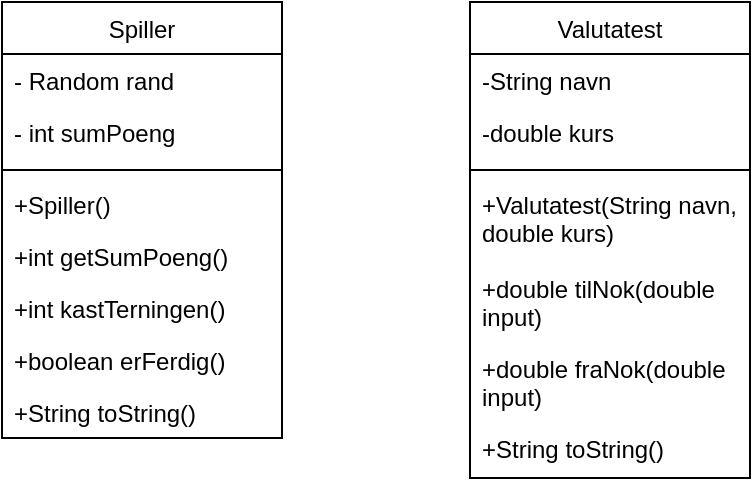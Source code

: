 <mxfile version="13.6.2" type="device"><diagram id="MzhbBEqszzOiRnBGDX3t" name="Page-1"><mxGraphModel dx="542" dy="370" grid="1" gridSize="10" guides="1" tooltips="1" connect="1" arrows="1" fold="1" page="1" pageScale="1" pageWidth="827" pageHeight="1169" math="0" shadow="0"><root><mxCell id="0"/><mxCell id="1" parent="0"/><mxCell id="Q3sbUniHONwACIgPon50-2" value="Spiller" style="swimlane;fontStyle=0;childLayout=stackLayout;horizontal=1;startSize=26;fillColor=none;horizontalStack=0;resizeParent=1;resizeParentMax=0;resizeLast=0;collapsible=1;marginBottom=0;" vertex="1" parent="1"><mxGeometry x="110" y="190" width="140" height="218" as="geometry"/></mxCell><mxCell id="Q3sbUniHONwACIgPon50-3" value="- Random rand" style="text;strokeColor=none;fillColor=none;align=left;verticalAlign=top;spacingLeft=4;spacingRight=4;overflow=hidden;rotatable=0;points=[[0,0.5],[1,0.5]];portConstraint=eastwest;" vertex="1" parent="Q3sbUniHONwACIgPon50-2"><mxGeometry y="26" width="140" height="26" as="geometry"/></mxCell><mxCell id="Q3sbUniHONwACIgPon50-4" value="- int sumPoeng" style="text;fillColor=none;align=left;verticalAlign=top;spacingLeft=4;spacingRight=4;overflow=hidden;rotatable=0;points=[[0,0.5],[1,0.5]];portConstraint=eastwest;" vertex="1" parent="Q3sbUniHONwACIgPon50-2"><mxGeometry y="52" width="140" height="28" as="geometry"/></mxCell><mxCell id="Q3sbUniHONwACIgPon50-11" value="" style="line;strokeWidth=1;fillColor=none;align=left;verticalAlign=middle;spacingTop=-1;spacingLeft=3;spacingRight=3;rotatable=0;labelPosition=right;points=[];portConstraint=eastwest;" vertex="1" parent="Q3sbUniHONwACIgPon50-2"><mxGeometry y="80" width="140" height="8" as="geometry"/></mxCell><mxCell id="Q3sbUniHONwACIgPon50-8" value="+Spiller()" style="text;strokeColor=none;fillColor=none;align=left;verticalAlign=top;spacingLeft=4;spacingRight=4;overflow=hidden;rotatable=0;points=[[0,0.5],[1,0.5]];portConstraint=eastwest;" vertex="1" parent="Q3sbUniHONwACIgPon50-2"><mxGeometry y="88" width="140" height="26" as="geometry"/></mxCell><mxCell id="Q3sbUniHONwACIgPon50-9" value="+int getSumPoeng()" style="text;strokeColor=none;fillColor=none;align=left;verticalAlign=top;spacingLeft=4;spacingRight=4;overflow=hidden;rotatable=0;points=[[0,0.5],[1,0.5]];portConstraint=eastwest;" vertex="1" parent="Q3sbUniHONwACIgPon50-2"><mxGeometry y="114" width="140" height="26" as="geometry"/></mxCell><mxCell id="Q3sbUniHONwACIgPon50-12" value="+int kastTerningen()" style="text;strokeColor=none;fillColor=none;align=left;verticalAlign=top;spacingLeft=4;spacingRight=4;overflow=hidden;rotatable=0;points=[[0,0.5],[1,0.5]];portConstraint=eastwest;" vertex="1" parent="Q3sbUniHONwACIgPon50-2"><mxGeometry y="140" width="140" height="26" as="geometry"/></mxCell><mxCell id="Q3sbUniHONwACIgPon50-13" value="+boolean erFerdig()" style="text;strokeColor=none;fillColor=none;align=left;verticalAlign=top;spacingLeft=4;spacingRight=4;overflow=hidden;rotatable=0;points=[[0,0.5],[1,0.5]];portConstraint=eastwest;" vertex="1" parent="Q3sbUniHONwACIgPon50-2"><mxGeometry y="166" width="140" height="26" as="geometry"/></mxCell><mxCell id="Q3sbUniHONwACIgPon50-14" value="+String toString()" style="text;strokeColor=none;fillColor=none;align=left;verticalAlign=top;spacingLeft=4;spacingRight=4;overflow=hidden;rotatable=0;points=[[0,0.5],[1,0.5]];portConstraint=eastwest;" vertex="1" parent="Q3sbUniHONwACIgPon50-2"><mxGeometry y="192" width="140" height="26" as="geometry"/></mxCell><mxCell id="Q3sbUniHONwACIgPon50-15" value="Valutatest" style="swimlane;fontStyle=0;childLayout=stackLayout;horizontal=1;startSize=26;fillColor=none;horizontalStack=0;resizeParent=1;resizeParentMax=0;resizeLast=0;collapsible=1;marginBottom=0;" vertex="1" parent="1"><mxGeometry x="344" y="190" width="140" height="238" as="geometry"/></mxCell><mxCell id="Q3sbUniHONwACIgPon50-16" value="-String navn" style="text;strokeColor=none;fillColor=none;align=left;verticalAlign=top;spacingLeft=4;spacingRight=4;overflow=hidden;rotatable=0;points=[[0,0.5],[1,0.5]];portConstraint=eastwest;" vertex="1" parent="Q3sbUniHONwACIgPon50-15"><mxGeometry y="26" width="140" height="26" as="geometry"/></mxCell><mxCell id="Q3sbUniHONwACIgPon50-17" value="-double kurs" style="text;fillColor=none;align=left;verticalAlign=top;spacingLeft=4;spacingRight=4;overflow=hidden;rotatable=0;points=[[0,0.5],[1,0.5]];portConstraint=eastwest;" vertex="1" parent="Q3sbUniHONwACIgPon50-15"><mxGeometry y="52" width="140" height="28" as="geometry"/></mxCell><mxCell id="Q3sbUniHONwACIgPon50-19" value="" style="line;strokeWidth=1;fillColor=none;align=left;verticalAlign=middle;spacingTop=-1;spacingLeft=3;spacingRight=3;rotatable=0;labelPosition=right;points=[];portConstraint=eastwest;" vertex="1" parent="Q3sbUniHONwACIgPon50-15"><mxGeometry y="80" width="140" height="8" as="geometry"/></mxCell><mxCell id="Q3sbUniHONwACIgPon50-18" value="+Valutatest(String navn, double kurs)" style="text;strokeColor=none;fillColor=none;align=left;verticalAlign=top;spacingLeft=4;spacingRight=4;overflow=hidden;rotatable=0;points=[[0,0.5],[1,0.5]];portConstraint=eastwest;whiteSpace=wrap;" vertex="1" parent="Q3sbUniHONwACIgPon50-15"><mxGeometry y="88" width="140" height="42" as="geometry"/></mxCell><mxCell id="Q3sbUniHONwACIgPon50-25" value="+double tilNok(double input)" style="text;fillColor=none;align=left;verticalAlign=top;spacingLeft=4;spacingRight=4;overflow=hidden;rotatable=0;points=[[0,0.5],[1,0.5]];portConstraint=eastwest;whiteSpace=wrap;" vertex="1" parent="Q3sbUniHONwACIgPon50-15"><mxGeometry y="130" width="140" height="40" as="geometry"/></mxCell><mxCell id="Q3sbUniHONwACIgPon50-26" value="+double fraNok(double input)" style="text;fillColor=none;align=left;verticalAlign=top;spacingLeft=4;spacingRight=4;overflow=hidden;rotatable=0;points=[[0,0.5],[1,0.5]];portConstraint=eastwest;whiteSpace=wrap;" vertex="1" parent="Q3sbUniHONwACIgPon50-15"><mxGeometry y="170" width="140" height="40" as="geometry"/></mxCell><mxCell id="Q3sbUniHONwACIgPon50-27" value="+String toString()" style="text;fillColor=none;align=left;verticalAlign=top;spacingLeft=4;spacingRight=4;overflow=hidden;rotatable=0;points=[[0,0.5],[1,0.5]];portConstraint=eastwest;" vertex="1" parent="Q3sbUniHONwACIgPon50-15"><mxGeometry y="210" width="140" height="28" as="geometry"/></mxCell></root></mxGraphModel></diagram></mxfile>